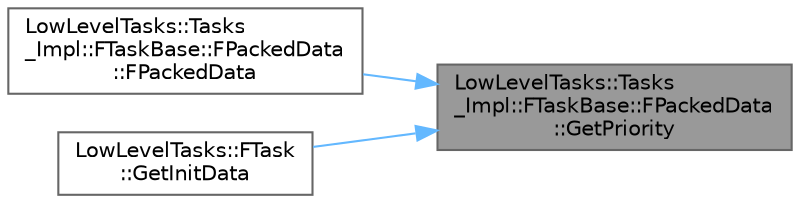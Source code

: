 digraph "LowLevelTasks::Tasks_Impl::FTaskBase::FPackedData::GetPriority"
{
 // INTERACTIVE_SVG=YES
 // LATEX_PDF_SIZE
  bgcolor="transparent";
  edge [fontname=Helvetica,fontsize=10,labelfontname=Helvetica,labelfontsize=10];
  node [fontname=Helvetica,fontsize=10,shape=box,height=0.2,width=0.4];
  rankdir="RL";
  Node1 [id="Node000001",label="LowLevelTasks::Tasks\l_Impl::FTaskBase::FPackedData\l::GetPriority",height=0.2,width=0.4,color="gray40", fillcolor="grey60", style="filled", fontcolor="black",tooltip=" "];
  Node1 -> Node2 [id="edge1_Node000001_Node000002",dir="back",color="steelblue1",style="solid",tooltip=" "];
  Node2 [id="Node000002",label="LowLevelTasks::Tasks\l_Impl::FTaskBase::FPackedData\l::FPackedData",height=0.2,width=0.4,color="grey40", fillcolor="white", style="filled",URL="$d2/dfa/unionLowLevelTasks_1_1Tasks__Impl_1_1FTaskBase_1_1FPackedData.html#a74337e81f7982acc3493bdfa9dbd208e",tooltip=" "];
  Node1 -> Node3 [id="edge2_Node000001_Node000003",dir="back",color="steelblue1",style="solid",tooltip=" "];
  Node3 [id="Node000003",label="LowLevelTasks::FTask\l::GetInitData",height=0.2,width=0.4,color="grey40", fillcolor="white", style="filled",URL="$d4/d0f/classLowLevelTasks_1_1FTask.html#a3c8e7b5f488b73a0fe9093c7fb678713",tooltip=" "];
}
